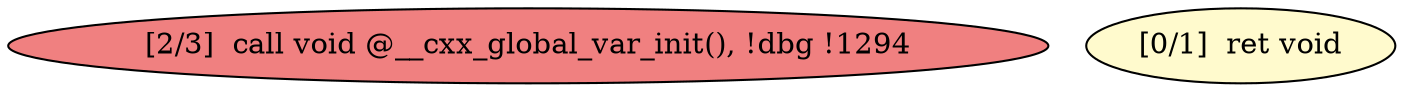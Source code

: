 
digraph G {


node643 [fillcolor=lightcoral,label="[2/3]  call void @__cxx_global_var_init(), !dbg !1294",shape=ellipse,style=filled ]
node642 [fillcolor=lemonchiffon,label="[0/1]  ret void",shape=ellipse,style=filled ]



}
